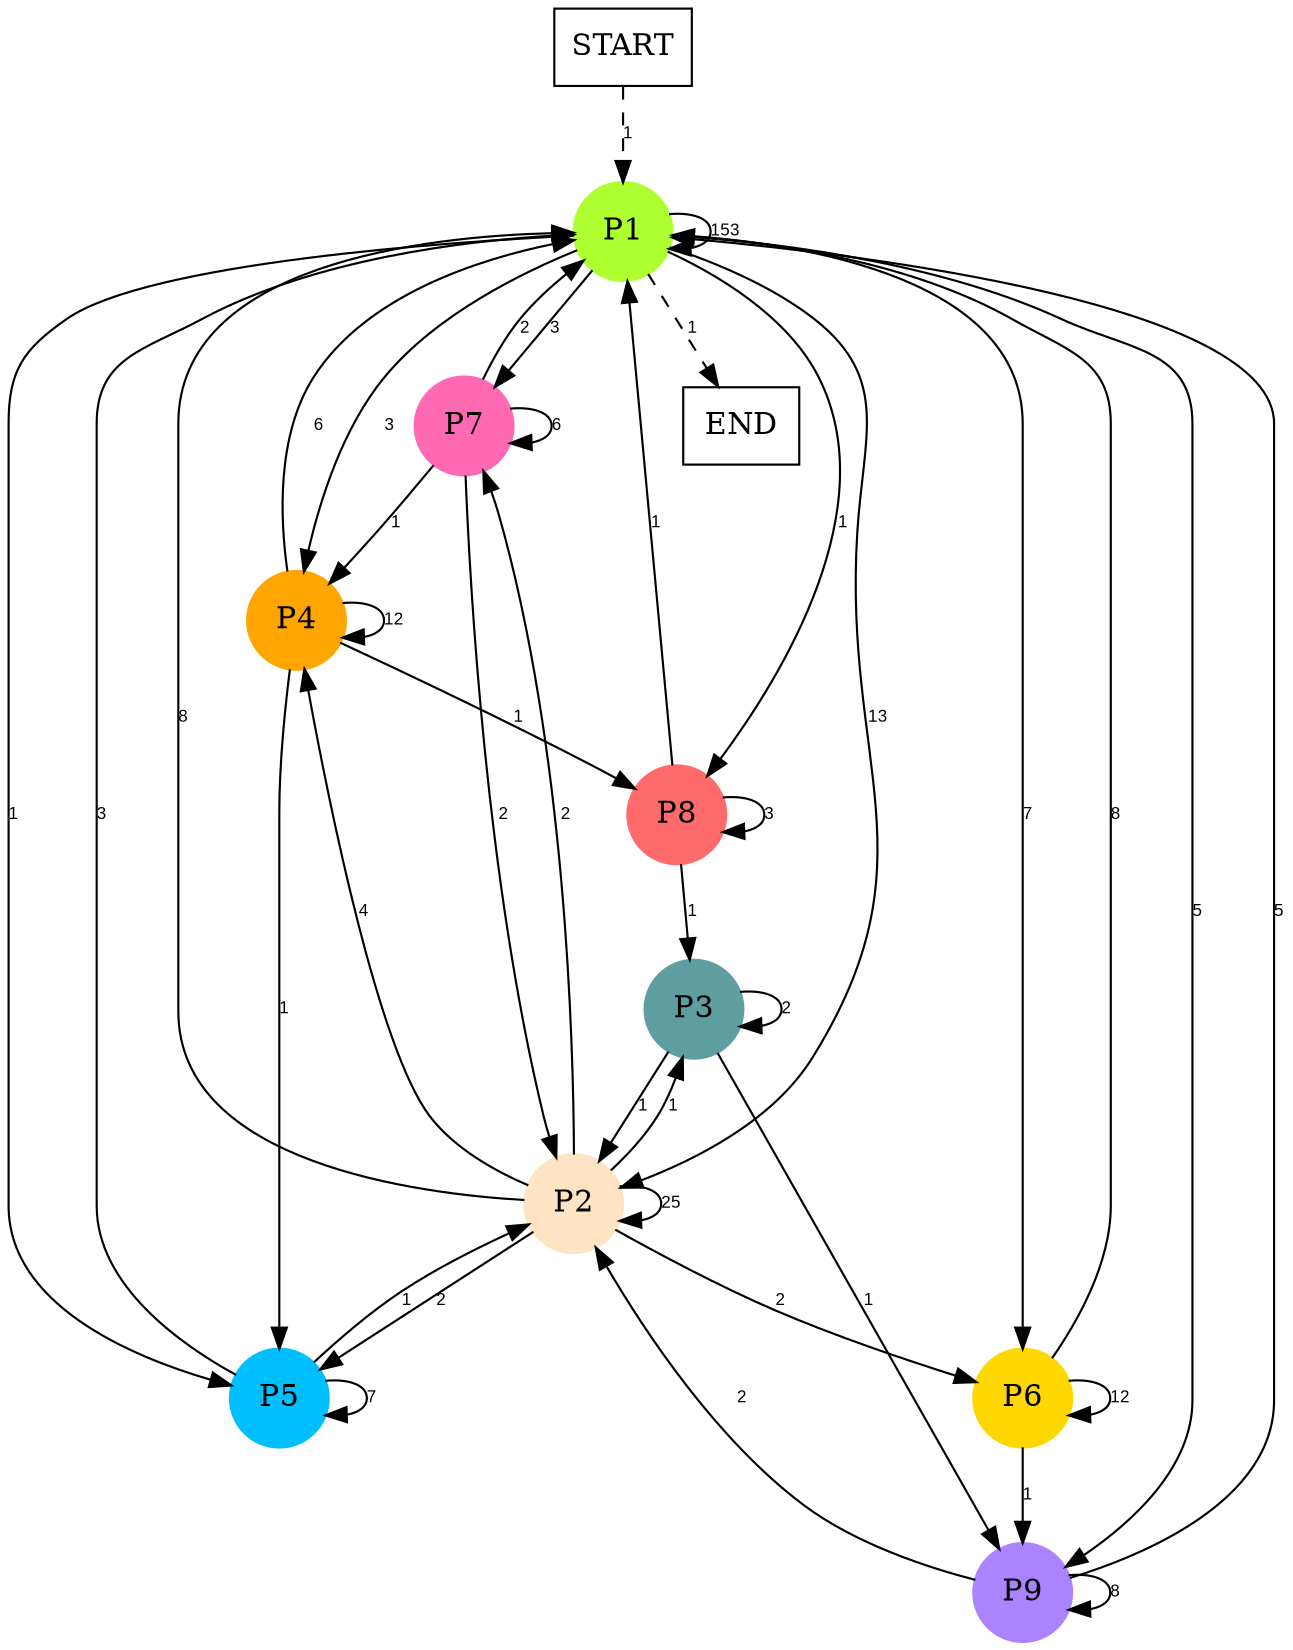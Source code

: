digraph graphname {
	dpi = 150
	size="16,11!";
	margin = 0;
"P1" [shape=circle, color=greenyellow, style=filled]"P7" [shape=circle, color=hotpink, style=filled]"P2" [shape=circle, color=bisque, style=filled]"P4" [shape=circle, color=orange, style=filled]"P5" [shape=circle, color=deepskyblue, style=filled]"P6" [shape=circle, color=gold, style=filled]"P9" [shape=circle, color=mediumpurple1, style=filled]"P8" [shape=circle, color=indianred1, style=filled]"P3" [shape=circle, color=cadetblue, style=filled]"START" [shape=box, fillcolor=white, style=filled, color=black]"END" [shape=box, fillcolor=white, style=filled, color=black]"P1" -> "P1" [ label ="153" labelfloat=false fontname="Arial" fontsize=8]
"P1" -> "P7" [ label ="3" labelfloat=false fontname="Arial" fontsize=8]
"P1" -> "P2" [ label ="13" labelfloat=false fontname="Arial" fontsize=8]
"P1" -> "P4" [ label ="3" labelfloat=false fontname="Arial" fontsize=8]
"P1" -> "P5" [ label ="1" labelfloat=false fontname="Arial" fontsize=8]
"P1" -> "P6" [ label ="7" labelfloat=false fontname="Arial" fontsize=8]
"P1" -> "P9" [ label ="5" labelfloat=false fontname="Arial" fontsize=8]
"P1" -> "P8" [ label ="1" labelfloat=false fontname="Arial" fontsize=8]
"P1" -> "END" [ style = dashed label ="1" labelfloat=false fontname="Arial" fontsize=8]
"P7" -> "P1" [ label ="2" labelfloat=false fontname="Arial" fontsize=8]
"P7" -> "P7" [ label ="6" labelfloat=false fontname="Arial" fontsize=8]
"P7" -> "P2" [ label ="2" labelfloat=false fontname="Arial" fontsize=8]
"P7" -> "P4" [ label ="1" labelfloat=false fontname="Arial" fontsize=8]
"P2" -> "P1" [ label ="8" labelfloat=false fontname="Arial" fontsize=8]
"P2" -> "P7" [ label ="2" labelfloat=false fontname="Arial" fontsize=8]
"P2" -> "P2" [ label ="25" labelfloat=false fontname="Arial" fontsize=8]
"P2" -> "P4" [ label ="4" labelfloat=false fontname="Arial" fontsize=8]
"P2" -> "P5" [ label ="2" labelfloat=false fontname="Arial" fontsize=8]
"P2" -> "P6" [ label ="2" labelfloat=false fontname="Arial" fontsize=8]
"P2" -> "P3" [ label ="1" labelfloat=false fontname="Arial" fontsize=8]
"P4" -> "P1" [ label ="6" labelfloat=false fontname="Arial" fontsize=8]
"P4" -> "P4" [ label ="12" labelfloat=false fontname="Arial" fontsize=8]
"P4" -> "P5" [ label ="1" labelfloat=false fontname="Arial" fontsize=8]
"P4" -> "P8" [ label ="1" labelfloat=false fontname="Arial" fontsize=8]
"P5" -> "P1" [ label ="3" labelfloat=false fontname="Arial" fontsize=8]
"P5" -> "P2" [ label ="1" labelfloat=false fontname="Arial" fontsize=8]
"P5" -> "P5" [ label ="7" labelfloat=false fontname="Arial" fontsize=8]
"P6" -> "P1" [ label ="8" labelfloat=false fontname="Arial" fontsize=8]
"P6" -> "P6" [ label ="12" labelfloat=false fontname="Arial" fontsize=8]
"P6" -> "P9" [ label ="1" labelfloat=false fontname="Arial" fontsize=8]
"P9" -> "P1" [ label ="5" labelfloat=false fontname="Arial" fontsize=8]
"P9" -> "P2" [ label ="2" labelfloat=false fontname="Arial" fontsize=8]
"P9" -> "P9" [ label ="8" labelfloat=false fontname="Arial" fontsize=8]
"P8" -> "P1" [ label ="1" labelfloat=false fontname="Arial" fontsize=8]
"P8" -> "P8" [ label ="3" labelfloat=false fontname="Arial" fontsize=8]
"P8" -> "P3" [ label ="1" labelfloat=false fontname="Arial" fontsize=8]
"P3" -> "P2" [ label ="1" labelfloat=false fontname="Arial" fontsize=8]
"P3" -> "P9" [ label ="1" labelfloat=false fontname="Arial" fontsize=8]
"P3" -> "P3" [ label ="2" labelfloat=false fontname="Arial" fontsize=8]
"START" -> "P1" [ style = dashed label ="1" labelfloat=false fontname="Arial" fontsize=8]
}
